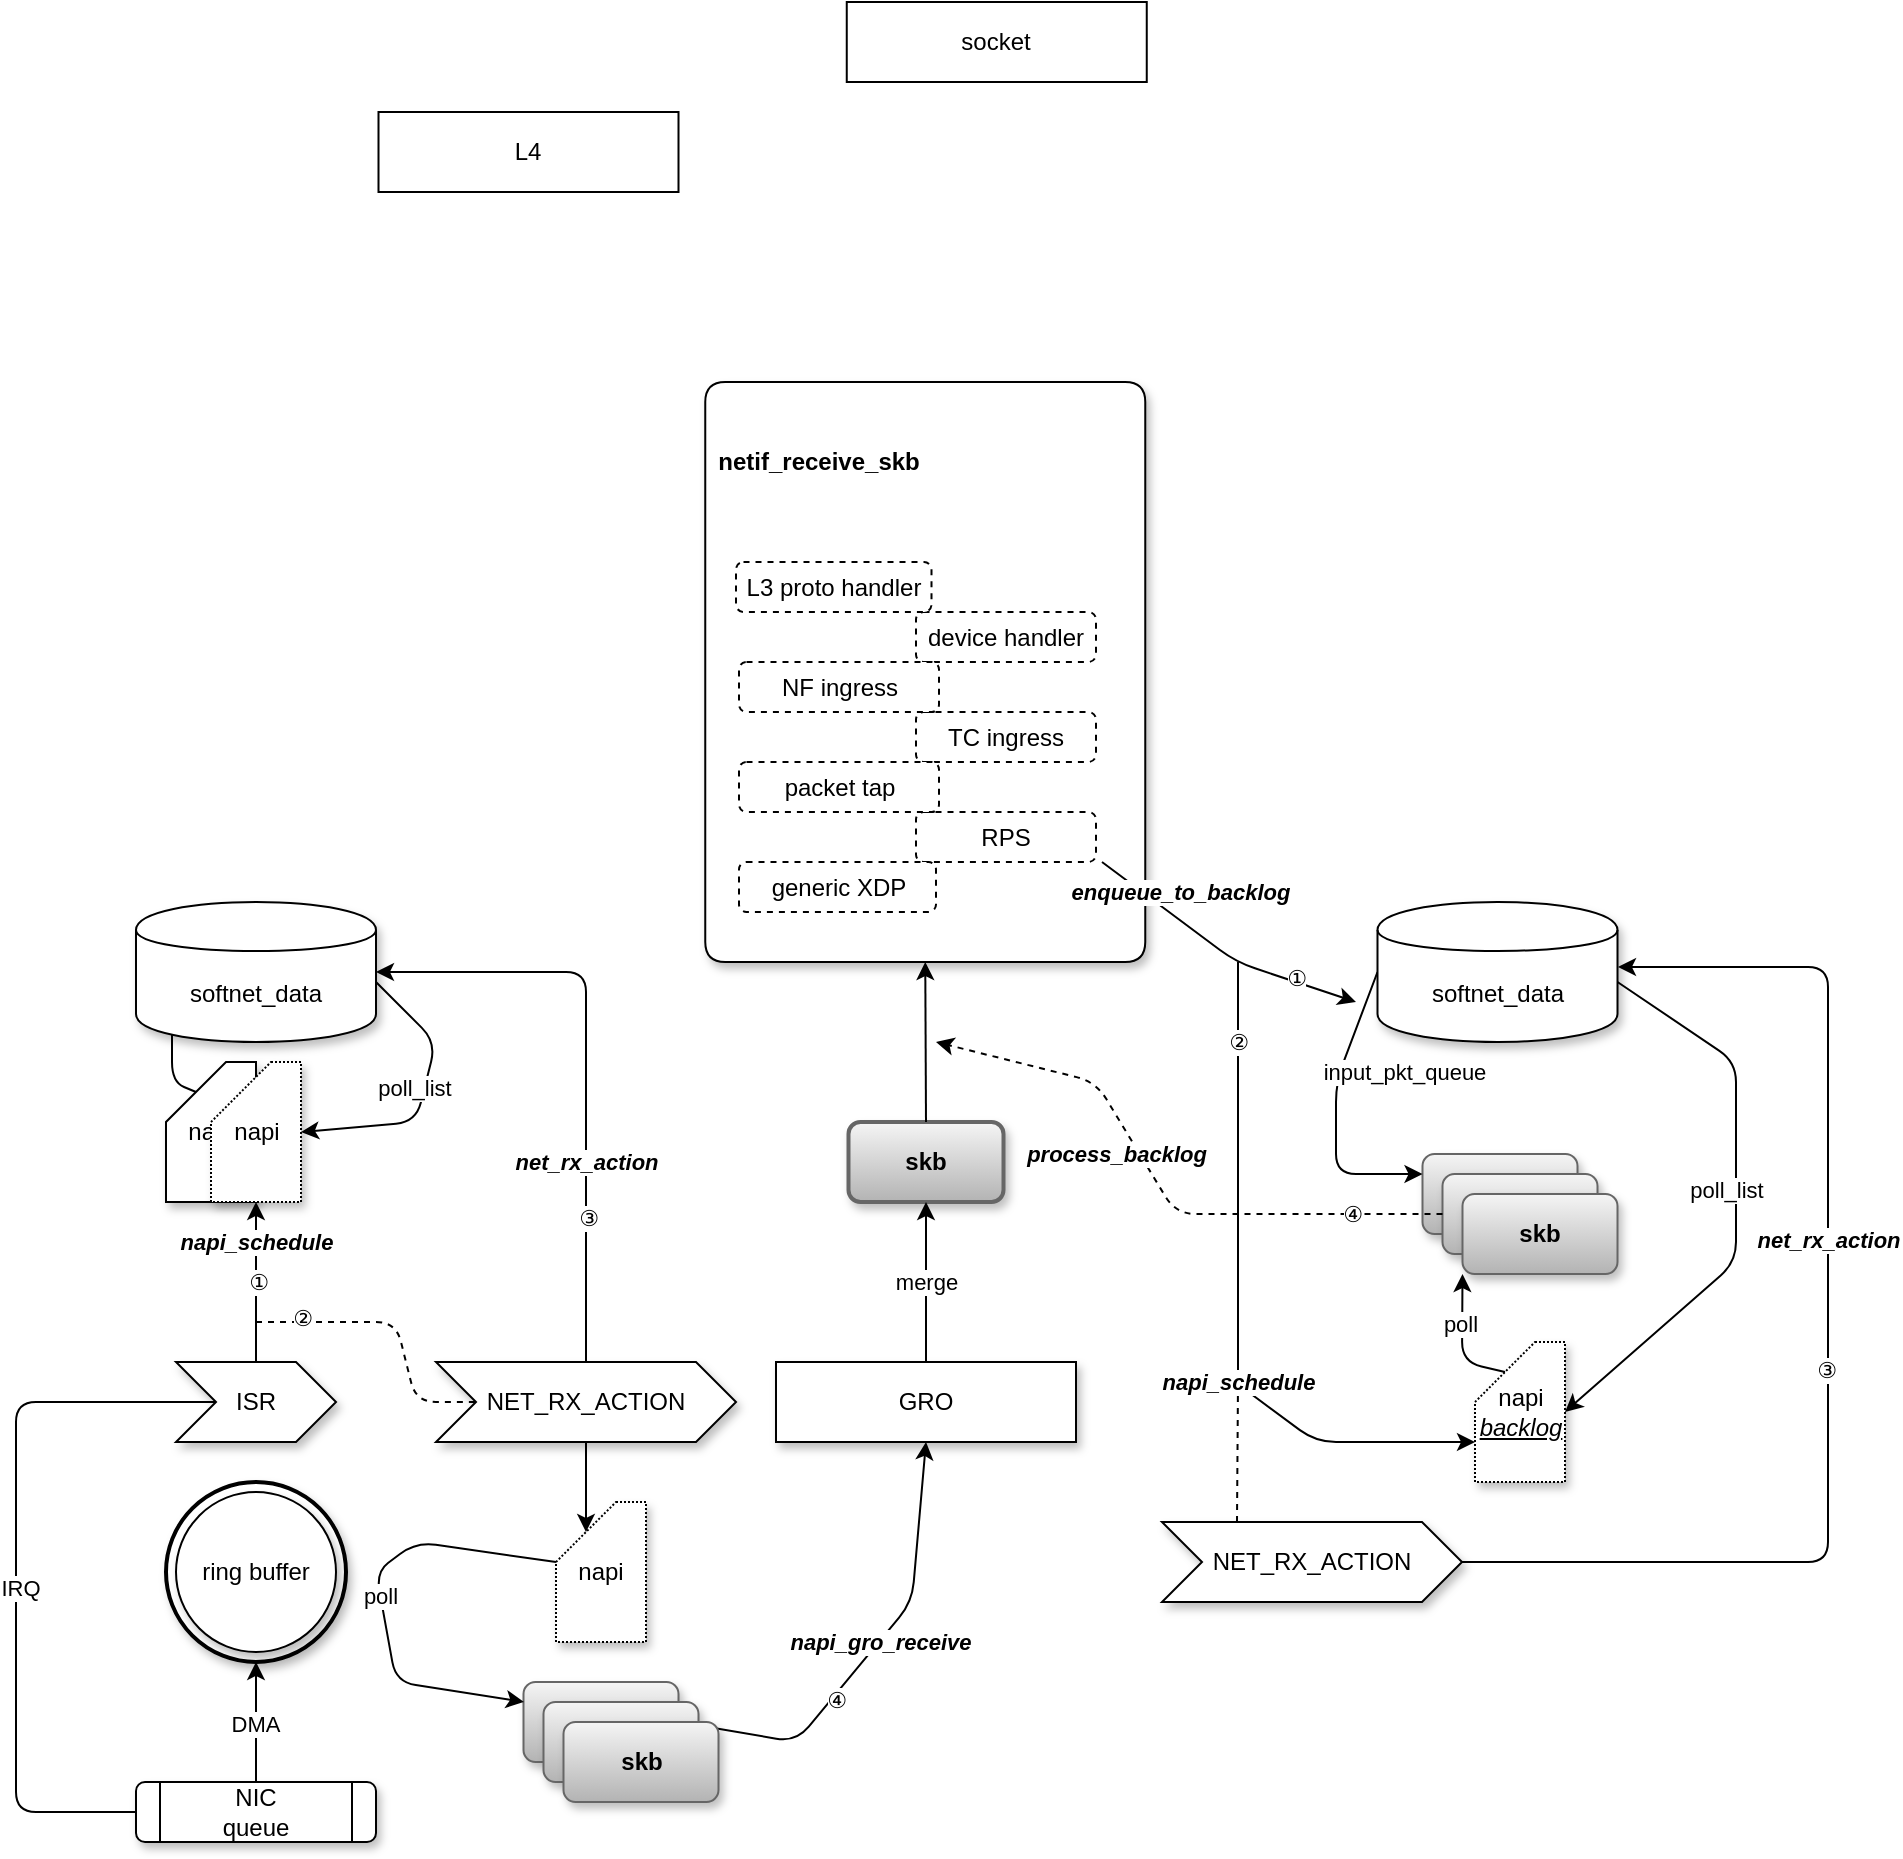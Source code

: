 <mxfile version="13.1.11" type="github">
  <diagram id="QSgkhsJ8-CCZ3Fh4raby" name="第 1 页">
    <mxGraphModel dx="1351" dy="844" grid="1" gridSize="10" guides="1" tooltips="1" connect="1" arrows="1" fold="1" page="1" pageScale="1" pageWidth="827" pageHeight="1169" math="0" shadow="0">
      <root>
        <mxCell id="0" />
        <mxCell id="1" parent="0" />
        <mxCell id="DjlL4Gagi0AbFThIr3c9-64" value="" style="ellipse;whiteSpace=wrap;html=1;aspect=fixed;shadow=1;glass=0;comic=1;strokeWidth=2;gradientColor=#ffffff;" parent="1" vertex="1">
          <mxGeometry x="245" y="820" width="90" height="90" as="geometry" />
        </mxCell>
        <mxCell id="DjlL4Gagi0AbFThIr3c9-20" value="" style="edgeStyle=orthogonalEdgeStyle;rounded=0;orthogonalLoop=1;jettySize=auto;html=1;" parent="1" source="DjlL4Gagi0AbFThIr3c9-1" edge="1">
          <mxGeometry relative="1" as="geometry">
            <mxPoint x="290" y="910" as="targetPoint" />
          </mxGeometry>
        </mxCell>
        <mxCell id="DjlL4Gagi0AbFThIr3c9-21" value="DMA&amp;nbsp;" style="edgeLabel;html=1;align=center;verticalAlign=middle;resizable=0;points=[];" parent="DjlL4Gagi0AbFThIr3c9-20" vertex="1" connectable="0">
          <mxGeometry x="-0.04" y="-1" relative="1" as="geometry">
            <mxPoint as="offset" />
          </mxGeometry>
        </mxCell>
        <mxCell id="DjlL4Gagi0AbFThIr3c9-1" value="NIC&lt;br&gt;queue" style="shape=process;whiteSpace=wrap;html=1;backgroundOutline=1;rotation=0;shadow=1;rounded=1;glass=0;" parent="1" vertex="1">
          <mxGeometry x="230" y="970" width="120" height="30" as="geometry" />
        </mxCell>
        <mxCell id="DjlL4Gagi0AbFThIr3c9-2" value="ring buffer" style="ellipse;whiteSpace=wrap;html=1;aspect=fixed;shadow=1;" parent="1" vertex="1">
          <mxGeometry x="250" y="825" width="80" height="80" as="geometry" />
        </mxCell>
        <mxCell id="DjlL4Gagi0AbFThIr3c9-5" value="ISR" style="shape=step;perimeter=stepPerimeter;whiteSpace=wrap;html=1;fixedSize=1;shadow=1;" parent="1" vertex="1">
          <mxGeometry x="250" y="760" width="80" height="40" as="geometry" />
        </mxCell>
        <mxCell id="DjlL4Gagi0AbFThIr3c9-26" value="" style="edgeStyle=orthogonalEdgeStyle;rounded=0;orthogonalLoop=1;jettySize=auto;html=1;entryX=0.5;entryY=1;entryDx=0;entryDy=0;entryPerimeter=0;" parent="1" source="DjlL4Gagi0AbFThIr3c9-5" target="DjlL4Gagi0AbFThIr3c9-46" edge="1">
          <mxGeometry relative="1" as="geometry">
            <Array as="points">
              <mxPoint x="290" y="700" />
              <mxPoint x="290" y="700" />
            </Array>
          </mxGeometry>
        </mxCell>
        <mxCell id="DjlL4Gagi0AbFThIr3c9-27" value="&lt;b&gt;&lt;i&gt;napi_schedule&lt;/i&gt;&lt;/b&gt;" style="edgeLabel;html=1;align=center;verticalAlign=middle;resizable=0;points=[];" parent="DjlL4Gagi0AbFThIr3c9-26" vertex="1" connectable="0">
          <mxGeometry y="1" relative="1" as="geometry">
            <mxPoint x="1" y="-20" as="offset" />
          </mxGeometry>
        </mxCell>
        <mxCell id="jYkc-1DQ9nDgup6ayknT-70" value="①" style="edgeLabel;html=1;align=center;verticalAlign=middle;resizable=0;points=[];" vertex="1" connectable="0" parent="DjlL4Gagi0AbFThIr3c9-26">
          <mxGeometry x="0.5" y="-39" relative="1" as="geometry">
            <mxPoint x="-38" y="20" as="offset" />
          </mxGeometry>
        </mxCell>
        <mxCell id="DjlL4Gagi0AbFThIr3c9-10" value="napi" style="shape=card;whiteSpace=wrap;html=1;align=center;gradientColor=none;shadow=1;rounded=0;comic=0;" parent="1" vertex="1">
          <mxGeometry x="245" y="610" width="45" height="70" as="geometry" />
        </mxCell>
        <mxCell id="DjlL4Gagi0AbFThIr3c9-17" value="&lt;span&gt;softnet_data&lt;/span&gt;" style="shape=cylinder;whiteSpace=wrap;html=1;boundedLbl=1;backgroundOutline=1;shadow=1;" parent="1" vertex="1">
          <mxGeometry x="230" y="530" width="120" height="70" as="geometry" />
        </mxCell>
        <mxCell id="DjlL4Gagi0AbFThIr3c9-24" value="" style="endArrow=none;html=1;exitX=0;exitY=0.5;exitDx=0;exitDy=0;" parent="1" source="DjlL4Gagi0AbFThIr3c9-1" edge="1">
          <mxGeometry width="50" height="50" relative="1" as="geometry">
            <mxPoint x="420" y="930" as="sourcePoint" />
            <mxPoint x="270" y="780" as="targetPoint" />
            <Array as="points">
              <mxPoint x="170" y="985" />
              <mxPoint x="170" y="780" />
            </Array>
          </mxGeometry>
        </mxCell>
        <mxCell id="DjlL4Gagi0AbFThIr3c9-25" value="IRQ" style="edgeLabel;html=1;align=center;verticalAlign=middle;resizable=0;points=[];" parent="DjlL4Gagi0AbFThIr3c9-24" vertex="1" connectable="0">
          <mxGeometry x="-0.058" y="-2" relative="1" as="geometry">
            <mxPoint as="offset" />
          </mxGeometry>
        </mxCell>
        <mxCell id="DjlL4Gagi0AbFThIr3c9-28" value="NET_RX_ACTION" style="shape=step;perimeter=stepPerimeter;whiteSpace=wrap;html=1;fixedSize=1;shadow=1;" parent="1" vertex="1">
          <mxGeometry x="380" y="760" width="150" height="40" as="geometry" />
        </mxCell>
        <mxCell id="DjlL4Gagi0AbFThIr3c9-52" value="GRO" style="shape=step;perimeter=stepPerimeter;whiteSpace=wrap;html=1;fixedSize=1;size=-10;shadow=1;" parent="1" vertex="1">
          <mxGeometry x="550" y="760" width="150" height="40" as="geometry" />
        </mxCell>
        <mxCell id="DjlL4Gagi0AbFThIr3c9-30" value="" style="endArrow=none;html=1;dashed=1;startArrow=none;startFill=0;" parent="1" edge="1">
          <mxGeometry width="50" height="50" relative="1" as="geometry">
            <mxPoint x="290" y="740" as="sourcePoint" />
            <mxPoint x="400" y="780" as="targetPoint" />
            <Array as="points">
              <mxPoint x="360" y="740" />
              <mxPoint x="370" y="780" />
            </Array>
          </mxGeometry>
        </mxCell>
        <mxCell id="jYkc-1DQ9nDgup6ayknT-71" value="②" style="edgeLabel;html=1;align=center;verticalAlign=middle;resizable=0;points=[];" vertex="1" connectable="0" parent="DjlL4Gagi0AbFThIr3c9-30">
          <mxGeometry x="-0.229" y="2" relative="1" as="geometry">
            <mxPoint x="-31.5" as="offset" />
          </mxGeometry>
        </mxCell>
        <mxCell id="DjlL4Gagi0AbFThIr3c9-32" value="" style="endArrow=classic;html=1;exitX=0.5;exitY=0;exitDx=0;exitDy=0;entryX=1;entryY=0.5;entryDx=0;entryDy=0;" parent="1" source="DjlL4Gagi0AbFThIr3c9-28" target="DjlL4Gagi0AbFThIr3c9-17" edge="1">
          <mxGeometry width="50" height="50" relative="1" as="geometry">
            <mxPoint x="330" y="880" as="sourcePoint" />
            <mxPoint x="380" y="830" as="targetPoint" />
            <Array as="points">
              <mxPoint x="455" y="565" />
            </Array>
          </mxGeometry>
        </mxCell>
        <mxCell id="DjlL4Gagi0AbFThIr3c9-33" value="&lt;b&gt;&lt;i&gt;net_rx_action&lt;/i&gt;&lt;/b&gt;" style="edgeLabel;html=1;align=center;verticalAlign=middle;resizable=0;points=[];" parent="DjlL4Gagi0AbFThIr3c9-32" vertex="1" connectable="0">
          <mxGeometry x="0.033" relative="1" as="geometry">
            <mxPoint y="55" as="offset" />
          </mxGeometry>
        </mxCell>
        <mxCell id="jYkc-1DQ9nDgup6ayknT-73" value="③" style="edgeLabel;html=1;align=center;verticalAlign=middle;resizable=0;points=[];" vertex="1" connectable="0" parent="DjlL4Gagi0AbFThIr3c9-32">
          <mxGeometry x="-0.52" y="-1" relative="1" as="geometry">
            <mxPoint as="offset" />
          </mxGeometry>
        </mxCell>
        <mxCell id="DjlL4Gagi0AbFThIr3c9-35" value="napi" style="shape=card;whiteSpace=wrap;html=1;align=center;dashed=1;dashPattern=1 1;gradientColor=none;shadow=1;rounded=0;comic=0;" parent="1" vertex="1">
          <mxGeometry x="440" y="830" width="45" height="70" as="geometry" />
        </mxCell>
        <mxCell id="DjlL4Gagi0AbFThIr3c9-36" value="" style="endArrow=classic;html=1;entryX=0;entryY=0;entryDx=15;entryDy=15;entryPerimeter=0;exitX=0.5;exitY=1;exitDx=0;exitDy=0;" parent="1" source="DjlL4Gagi0AbFThIr3c9-28" target="DjlL4Gagi0AbFThIr3c9-35" edge="1">
          <mxGeometry width="50" height="50" relative="1" as="geometry">
            <mxPoint x="360" y="850" as="sourcePoint" />
            <mxPoint x="410" y="800" as="targetPoint" />
          </mxGeometry>
        </mxCell>
        <mxCell id="DjlL4Gagi0AbFThIr3c9-42" value="skb" style="rounded=1;whiteSpace=wrap;html=1;shadow=1;fontStyle=1;glass=0;comic=0;fillColor=#f5f5f5;strokeColor=#666666;gradientColor=#b3b3b3;" parent="1" vertex="1">
          <mxGeometry x="423.75" y="920" width="77.5" height="40" as="geometry" />
        </mxCell>
        <mxCell id="DjlL4Gagi0AbFThIr3c9-44" value="poll" style="endArrow=classic;html=1;exitX=0;exitY=0;exitDx=0;exitDy=30;exitPerimeter=0;" parent="1" source="DjlL4Gagi0AbFThIr3c9-35" edge="1">
          <mxGeometry width="50" height="50" relative="1" as="geometry">
            <mxPoint x="350" y="950" as="sourcePoint" />
            <mxPoint x="424" y="930" as="targetPoint" />
            <Array as="points">
              <mxPoint x="370" y="850" />
              <mxPoint x="350" y="865" />
              <mxPoint x="360" y="920" />
            </Array>
          </mxGeometry>
        </mxCell>
        <mxCell id="DjlL4Gagi0AbFThIr3c9-46" value="napi" style="shape=card;whiteSpace=wrap;html=1;align=center;dashed=1;dashPattern=1 1;gradientColor=none;shadow=1;rounded=0;comic=0;" parent="1" vertex="1">
          <mxGeometry x="267.5" y="610" width="45" height="70" as="geometry" />
        </mxCell>
        <mxCell id="DjlL4Gagi0AbFThIr3c9-49" value="" style="endArrow=none;html=1;entryX=0;entryY=0;entryDx=15;entryDy=15;entryPerimeter=0;exitX=0.15;exitY=0.95;exitDx=0;exitDy=0;exitPerimeter=0;" parent="1" source="DjlL4Gagi0AbFThIr3c9-17" target="DjlL4Gagi0AbFThIr3c9-10" edge="1">
          <mxGeometry width="50" height="50" relative="1" as="geometry">
            <mxPoint x="350" y="870" as="sourcePoint" />
            <mxPoint x="400" y="820" as="targetPoint" />
            <Array as="points">
              <mxPoint x="248" y="620" />
            </Array>
          </mxGeometry>
        </mxCell>
        <mxCell id="DjlL4Gagi0AbFThIr3c9-55" value="" style="endArrow=classic;html=1;exitX=1;exitY=0.5;exitDx=0;exitDy=0;entryX=0.5;entryY=1;entryDx=0;entryDy=0;" parent="1" source="DjlL4Gagi0AbFThIr3c9-42" target="DjlL4Gagi0AbFThIr3c9-52" edge="1">
          <mxGeometry width="50" height="50" relative="1" as="geometry">
            <mxPoint x="490" y="850" as="sourcePoint" />
            <mxPoint x="540" y="800" as="targetPoint" />
            <Array as="points">
              <mxPoint x="560" y="950" />
              <mxPoint x="618" y="880" />
            </Array>
          </mxGeometry>
        </mxCell>
        <mxCell id="DjlL4Gagi0AbFThIr3c9-56" value="&lt;b&gt;&lt;i&gt;napi_gro_receive&lt;/i&gt;&lt;/b&gt;" style="edgeLabel;html=1;align=center;verticalAlign=middle;resizable=0;points=[];" parent="DjlL4Gagi0AbFThIr3c9-55" vertex="1" connectable="0">
          <mxGeometry x="0.09" y="-1" relative="1" as="geometry">
            <mxPoint x="-1" as="offset" />
          </mxGeometry>
        </mxCell>
        <mxCell id="jYkc-1DQ9nDgup6ayknT-74" value="④" style="edgeLabel;html=1;align=center;verticalAlign=middle;resizable=0;points=[];" vertex="1" connectable="0" parent="DjlL4Gagi0AbFThIr3c9-55">
          <mxGeometry x="-0.233" y="-2" relative="1" as="geometry">
            <mxPoint as="offset" />
          </mxGeometry>
        </mxCell>
        <mxCell id="DjlL4Gagi0AbFThIr3c9-58" value="" style="endArrow=classic;html=1;entryX=1;entryY=0.5;entryDx=0;entryDy=0;entryPerimeter=0;" parent="1" target="DjlL4Gagi0AbFThIr3c9-46" edge="1">
          <mxGeometry width="50" height="50" relative="1" as="geometry">
            <mxPoint x="350" y="570" as="sourcePoint" />
            <mxPoint x="480" y="850" as="targetPoint" />
            <Array as="points">
              <mxPoint x="380" y="600" />
              <mxPoint x="370" y="640" />
            </Array>
          </mxGeometry>
        </mxCell>
        <mxCell id="DjlL4Gagi0AbFThIr3c9-65" value="poll_list" style="edgeLabel;html=1;align=center;verticalAlign=middle;resizable=0;points=[];" parent="DjlL4Gagi0AbFThIr3c9-58" vertex="1" connectable="0">
          <mxGeometry x="-0.05" y="-5" relative="1" as="geometry">
            <mxPoint as="offset" />
          </mxGeometry>
        </mxCell>
        <mxCell id="DjlL4Gagi0AbFThIr3c9-59" value="skb" style="rounded=1;whiteSpace=wrap;html=1;shadow=1;fontStyle=1;glass=0;comic=0;fillColor=#f5f5f5;strokeColor=#666666;gradientColor=#b3b3b3;" parent="1" vertex="1">
          <mxGeometry x="433.75" y="930" width="77.5" height="40" as="geometry" />
        </mxCell>
        <mxCell id="DjlL4Gagi0AbFThIr3c9-61" value="skb" style="rounded=1;whiteSpace=wrap;html=1;shadow=1;fontStyle=1;glass=0;comic=0;fillColor=#f5f5f5;strokeColor=#666666;gradientColor=#b3b3b3;" parent="1" vertex="1">
          <mxGeometry x="443.75" y="940" width="77.5" height="40" as="geometry" />
        </mxCell>
        <mxCell id="DjlL4Gagi0AbFThIr3c9-62" value="&lt;b&gt;skb&lt;/b&gt;" style="rounded=1;whiteSpace=wrap;html=1;shadow=1;glass=0;strokeWidth=2;comic=0;fillColor=#f5f5f5;strokeColor=#666666;gradientColor=#b3b3b3;" parent="1" vertex="1">
          <mxGeometry x="586.25" y="640" width="77.5" height="40" as="geometry" />
        </mxCell>
        <mxCell id="DjlL4Gagi0AbFThIr3c9-63" value="merge" style="endArrow=classic;html=1;entryX=0.5;entryY=1;entryDx=0;entryDy=0;exitX=0.5;exitY=0;exitDx=0;exitDy=0;" parent="1" source="DjlL4Gagi0AbFThIr3c9-52" target="DjlL4Gagi0AbFThIr3c9-62" edge="1">
          <mxGeometry width="50" height="50" relative="1" as="geometry">
            <mxPoint x="520" y="1010" as="sourcePoint" />
            <mxPoint x="570" y="960" as="targetPoint" />
            <Array as="points">
              <mxPoint x="625" y="750" />
            </Array>
          </mxGeometry>
        </mxCell>
        <mxCell id="DjlL4Gagi0AbFThIr3c9-70" value="" style="endArrow=classic;html=1;entryX=0.5;entryY=1;entryDx=0;entryDy=0;exitX=0.5;exitY=0;exitDx=0;exitDy=0;" parent="1" source="DjlL4Gagi0AbFThIr3c9-62" target="NEUN2svOgOYwnKvYQtpy-1" edge="1">
          <mxGeometry width="50" height="50" relative="1" as="geometry">
            <mxPoint x="530" y="630" as="sourcePoint" />
            <mxPoint x="625" y="490" as="targetPoint" />
          </mxGeometry>
        </mxCell>
        <mxCell id="DjlL4Gagi0AbFThIr3c9-72" value="L4" style="shape=step;perimeter=stepPerimeter;whiteSpace=wrap;html=1;fixedSize=1;size=-10;" parent="1" vertex="1">
          <mxGeometry x="351.25" y="135" width="150" height="40" as="geometry" />
        </mxCell>
        <mxCell id="DjlL4Gagi0AbFThIr3c9-73" value="socket" style="shape=step;perimeter=stepPerimeter;whiteSpace=wrap;html=1;fixedSize=1;size=-10;" parent="1" vertex="1">
          <mxGeometry x="585.38" y="80" width="150" height="40" as="geometry" />
        </mxCell>
        <mxCell id="NEUN2svOgOYwnKvYQtpy-1" value="" style="shape=step;perimeter=stepPerimeter;whiteSpace=wrap;html=1;fixedSize=1;size=-10;shadow=1;rounded=1;" parent="1" vertex="1">
          <mxGeometry x="514.63" y="270" width="220" height="290" as="geometry" />
        </mxCell>
        <mxCell id="jYkc-1DQ9nDgup6ayknT-2" value="&lt;span&gt;&lt;b&gt;netif_receive_skb&lt;/b&gt;&lt;/span&gt;" style="text;html=1;align=center;verticalAlign=middle;resizable=0;points=[];autosize=1;" vertex="1" parent="1">
          <mxGeometry x="511.25" y="300" width="120" height="20" as="geometry" />
        </mxCell>
        <mxCell id="jYkc-1DQ9nDgup6ayknT-5" value="" style="group" vertex="1" connectable="0" parent="1">
          <mxGeometry x="620" y="385" width="123" height="125" as="geometry" />
        </mxCell>
        <mxCell id="NEUN2svOgOYwnKvYQtpy-3" value="RPS" style="rounded=1;whiteSpace=wrap;html=1;align=center;fontStyle=0;dashed=1;" parent="jYkc-1DQ9nDgup6ayknT-5" vertex="1">
          <mxGeometry y="100" width="90" height="25" as="geometry" />
        </mxCell>
        <mxCell id="NEUN2svOgOYwnKvYQtpy-7" value="TC ingress" style="rounded=1;whiteSpace=wrap;html=1;align=center;fontStyle=0;dashed=1;" parent="jYkc-1DQ9nDgup6ayknT-5" vertex="1">
          <mxGeometry y="50" width="90" height="25" as="geometry" />
        </mxCell>
        <mxCell id="NEUN2svOgOYwnKvYQtpy-8" value="device handler" style="rounded=1;whiteSpace=wrap;html=1;align=center;fontStyle=0;dashed=1;" parent="jYkc-1DQ9nDgup6ayknT-5" vertex="1">
          <mxGeometry width="90" height="25" as="geometry" />
        </mxCell>
        <mxCell id="jYkc-1DQ9nDgup6ayknT-6" value="L3 proto handler" style="rounded=1;whiteSpace=wrap;html=1;align=center;fontStyle=0;dashed=1;" vertex="1" parent="1">
          <mxGeometry x="530" y="360" width="97.75" height="25" as="geometry" />
        </mxCell>
        <mxCell id="NEUN2svOgOYwnKvYQtpy-11" value="NF ingress" style="rounded=1;whiteSpace=wrap;html=1;align=center;fontStyle=0;dashed=1;" parent="1" vertex="1">
          <mxGeometry x="531.5" y="410" width="100" height="25" as="geometry" />
        </mxCell>
        <mxCell id="NEUN2svOgOYwnKvYQtpy-5" value="packet tap" style="rounded=1;whiteSpace=wrap;html=1;align=center;fontStyle=0;dashed=1;" parent="1" vertex="1">
          <mxGeometry x="531.5" y="460" width="100" height="25" as="geometry" />
        </mxCell>
        <mxCell id="jYkc-1DQ9nDgup6ayknT-13" value="generic XDP" style="rounded=1;whiteSpace=wrap;html=1;align=center;fontStyle=0;dashed=1;" vertex="1" parent="1">
          <mxGeometry x="531.5" y="510" width="98.5" height="25" as="geometry" />
        </mxCell>
        <mxCell id="jYkc-1DQ9nDgup6ayknT-26" value="skb" style="rounded=1;whiteSpace=wrap;html=1;shadow=1;fontStyle=1;glass=0;comic=0;fillColor=#f5f5f5;strokeColor=#666666;gradientColor=#b3b3b3;" vertex="1" parent="1">
          <mxGeometry x="873.25" y="656" width="77.5" height="40" as="geometry" />
        </mxCell>
        <mxCell id="jYkc-1DQ9nDgup6ayknT-27" value="skb" style="rounded=1;whiteSpace=wrap;html=1;shadow=1;fontStyle=1;glass=0;comic=0;fillColor=#f5f5f5;strokeColor=#666666;gradientColor=#b3b3b3;" vertex="1" parent="1">
          <mxGeometry x="883.25" y="666" width="77.5" height="40" as="geometry" />
        </mxCell>
        <mxCell id="jYkc-1DQ9nDgup6ayknT-28" value="skb" style="rounded=1;whiteSpace=wrap;html=1;shadow=1;fontStyle=1;glass=0;comic=0;fillColor=#f5f5f5;strokeColor=#666666;gradientColor=#b3b3b3;" vertex="1" parent="1">
          <mxGeometry x="893.25" y="676" width="77.5" height="40" as="geometry" />
        </mxCell>
        <mxCell id="jYkc-1DQ9nDgup6ayknT-29" value="" style="endArrow=classic;html=1;entryX=0;entryY=0.25;entryDx=0;entryDy=0;exitX=0;exitY=0.5;exitDx=0;exitDy=0;" edge="1" parent="1" source="jYkc-1DQ9nDgup6ayknT-32" target="jYkc-1DQ9nDgup6ayknT-26">
          <mxGeometry width="50" height="50" relative="1" as="geometry">
            <mxPoint x="804" y="530" as="sourcePoint" />
            <mxPoint x="945.75" y="861" as="targetPoint" />
            <Array as="points">
              <mxPoint x="830" y="620" />
              <mxPoint x="830" y="666" />
            </Array>
          </mxGeometry>
        </mxCell>
        <mxCell id="jYkc-1DQ9nDgup6ayknT-30" value="input_pkt_queue" style="edgeLabel;html=1;align=center;verticalAlign=middle;resizable=0;points=[];" vertex="1" connectable="0" parent="jYkc-1DQ9nDgup6ayknT-29">
          <mxGeometry x="-0.05" y="-5" relative="1" as="geometry">
            <mxPoint x="38.25" y="-16.94" as="offset" />
          </mxGeometry>
        </mxCell>
        <mxCell id="jYkc-1DQ9nDgup6ayknT-32" value="&lt;span&gt;softnet_data&lt;/span&gt;" style="shape=cylinder;whiteSpace=wrap;html=1;boundedLbl=1;backgroundOutline=1;shadow=1;" vertex="1" parent="1">
          <mxGeometry x="850.75" y="530" width="120" height="70" as="geometry" />
        </mxCell>
        <mxCell id="jYkc-1DQ9nDgup6ayknT-33" value="napi&lt;br&gt;&lt;i&gt;&lt;u&gt;backlog&lt;/u&gt;&lt;/i&gt;" style="shape=card;whiteSpace=wrap;html=1;align=center;dashed=1;dashPattern=1 1;gradientColor=none;shadow=1;rounded=0;comic=0;" vertex="1" parent="1">
          <mxGeometry x="899.5" y="750" width="45" height="70" as="geometry" />
        </mxCell>
        <mxCell id="jYkc-1DQ9nDgup6ayknT-35" value="" style="endArrow=classic;html=1;entryX=1;entryY=0.5;entryDx=0;entryDy=0;entryPerimeter=0;" edge="1" target="jYkc-1DQ9nDgup6ayknT-33" parent="1">
          <mxGeometry width="50" height="50" relative="1" as="geometry">
            <mxPoint x="970.75" y="570" as="sourcePoint" />
            <mxPoint x="1100.75" y="850" as="targetPoint" />
            <Array as="points">
              <mxPoint x="1030" y="610" />
              <mxPoint x="1030" y="710" />
            </Array>
          </mxGeometry>
        </mxCell>
        <mxCell id="jYkc-1DQ9nDgup6ayknT-36" value="poll_list" style="edgeLabel;html=1;align=center;verticalAlign=middle;resizable=0;points=[];" vertex="1" connectable="0" parent="jYkc-1DQ9nDgup6ayknT-35">
          <mxGeometry x="-0.05" y="-5" relative="1" as="geometry">
            <mxPoint as="offset" />
          </mxGeometry>
        </mxCell>
        <mxCell id="jYkc-1DQ9nDgup6ayknT-37" value="NET_RX_ACTION" style="shape=step;perimeter=stepPerimeter;whiteSpace=wrap;html=1;fixedSize=1;shadow=1;" vertex="1" parent="1">
          <mxGeometry x="743" y="840" width="150" height="40" as="geometry" />
        </mxCell>
        <mxCell id="jYkc-1DQ9nDgup6ayknT-39" value="" style="endArrow=classic;html=1;" edge="1" parent="1">
          <mxGeometry width="50" height="50" relative="1" as="geometry">
            <mxPoint x="713" y="510" as="sourcePoint" />
            <mxPoint x="840" y="580" as="targetPoint" />
            <Array as="points">
              <mxPoint x="780" y="560" />
            </Array>
          </mxGeometry>
        </mxCell>
        <mxCell id="jYkc-1DQ9nDgup6ayknT-40" value="&lt;b&gt;&lt;i&gt;enqueue_to_backlog&lt;/i&gt;&lt;/b&gt;" style="edgeLabel;html=1;align=center;verticalAlign=middle;resizable=0;points=[];" vertex="1" connectable="0" parent="jYkc-1DQ9nDgup6ayknT-39">
          <mxGeometry x="-0.05" y="-5" relative="1" as="geometry">
            <mxPoint x="-14.7" y="-31.58" as="offset" />
          </mxGeometry>
        </mxCell>
        <mxCell id="jYkc-1DQ9nDgup6ayknT-43" value="①" style="edgeLabel;html=1;align=center;verticalAlign=middle;resizable=0;points=[];" vertex="1" connectable="0" parent="jYkc-1DQ9nDgup6ayknT-39">
          <mxGeometry x="0.56" y="2" relative="1" as="geometry">
            <mxPoint as="offset" />
          </mxGeometry>
        </mxCell>
        <mxCell id="jYkc-1DQ9nDgup6ayknT-42" value="" style="endArrow=none;html=1;endFill=0;" edge="1" parent="1">
          <mxGeometry width="50" height="50" relative="1" as="geometry">
            <mxPoint x="781" y="560" as="sourcePoint" />
            <mxPoint x="781" y="770" as="targetPoint" />
          </mxGeometry>
        </mxCell>
        <mxCell id="jYkc-1DQ9nDgup6ayknT-44" value="②" style="edgeLabel;html=1;align=center;verticalAlign=middle;resizable=0;points=[];" vertex="1" connectable="0" parent="jYkc-1DQ9nDgup6ayknT-42">
          <mxGeometry x="0.39" y="1" relative="1" as="geometry">
            <mxPoint x="-1.65" y="-106" as="offset" />
          </mxGeometry>
        </mxCell>
        <mxCell id="jYkc-1DQ9nDgup6ayknT-45" value="" style="endArrow=classic;html=1;entryX=1;entryY=0.5;entryDx=0;entryDy=0;" edge="1" parent="1">
          <mxGeometry width="50" height="50" relative="1" as="geometry">
            <mxPoint x="893" y="860" as="sourcePoint" />
            <mxPoint x="971" y="562.5" as="targetPoint" />
            <Array as="points">
              <mxPoint x="1076" y="860" />
              <mxPoint x="1076" y="562.5" />
            </Array>
          </mxGeometry>
        </mxCell>
        <mxCell id="jYkc-1DQ9nDgup6ayknT-46" value="&lt;b&gt;&lt;i&gt;net_rx_action&lt;/i&gt;&lt;/b&gt;" style="edgeLabel;html=1;align=center;verticalAlign=middle;resizable=0;points=[];" vertex="1" connectable="0" parent="jYkc-1DQ9nDgup6ayknT-45">
          <mxGeometry x="0.033" relative="1" as="geometry">
            <mxPoint y="-42" as="offset" />
          </mxGeometry>
        </mxCell>
        <mxCell id="jYkc-1DQ9nDgup6ayknT-68" value="③" style="edgeLabel;html=1;align=center;verticalAlign=middle;resizable=0;points=[];" vertex="1" connectable="0" parent="jYkc-1DQ9nDgup6ayknT-45">
          <mxGeometry x="-0.378" y="96" relative="1" as="geometry">
            <mxPoint as="offset" />
          </mxGeometry>
        </mxCell>
        <mxCell id="jYkc-1DQ9nDgup6ayknT-62" value="" style="endArrow=classic;html=1;exitX=0;exitY=0;exitDx=15;exitDy=15;exitPerimeter=0;entryX=0;entryY=1;entryDx=0;entryDy=0;" edge="1" parent="1" source="jYkc-1DQ9nDgup6ayknT-33" target="jYkc-1DQ9nDgup6ayknT-28">
          <mxGeometry width="50" height="50" relative="1" as="geometry">
            <mxPoint x="700" y="740" as="sourcePoint" />
            <mxPoint x="750" y="690" as="targetPoint" />
            <Array as="points">
              <mxPoint x="893" y="760" />
            </Array>
          </mxGeometry>
        </mxCell>
        <mxCell id="jYkc-1DQ9nDgup6ayknT-67" value="poll" style="edgeLabel;html=1;align=center;verticalAlign=middle;resizable=0;points=[];" vertex="1" connectable="0" parent="jYkc-1DQ9nDgup6ayknT-62">
          <mxGeometry x="0.236" y="1" relative="1" as="geometry">
            <mxPoint as="offset" />
          </mxGeometry>
        </mxCell>
        <mxCell id="jYkc-1DQ9nDgup6ayknT-65" value="" style="endArrow=classic;html=1;exitX=0;exitY=0.5;exitDx=0;exitDy=0;dashed=1;" edge="1" parent="1" source="jYkc-1DQ9nDgup6ayknT-27">
          <mxGeometry width="50" height="50" relative="1" as="geometry">
            <mxPoint x="700" y="720" as="sourcePoint" />
            <mxPoint x="630" y="600" as="targetPoint" />
            <Array as="points">
              <mxPoint x="750" y="686" />
              <mxPoint x="710" y="620" />
            </Array>
          </mxGeometry>
        </mxCell>
        <mxCell id="jYkc-1DQ9nDgup6ayknT-66" value="&lt;b&gt;&lt;i&gt;process_backlog&lt;/i&gt;&lt;/b&gt;" style="edgeLabel;html=1;align=center;verticalAlign=middle;resizable=0;points=[];" vertex="1" connectable="0" parent="jYkc-1DQ9nDgup6ayknT-65">
          <mxGeometry x="0.139" relative="1" as="geometry">
            <mxPoint x="-12.51" y="-1.14" as="offset" />
          </mxGeometry>
        </mxCell>
        <mxCell id="jYkc-1DQ9nDgup6ayknT-69" value="④" style="edgeLabel;html=1;align=center;verticalAlign=middle;resizable=0;points=[];" vertex="1" connectable="0" parent="jYkc-1DQ9nDgup6ayknT-65">
          <mxGeometry x="-0.691" relative="1" as="geometry">
            <mxPoint as="offset" />
          </mxGeometry>
        </mxCell>
        <mxCell id="jYkc-1DQ9nDgup6ayknT-72" value="" style="endArrow=classic;html=1;entryX=0;entryY=0;entryDx=0;entryDy=50;entryPerimeter=0;" edge="1" parent="1" target="jYkc-1DQ9nDgup6ayknT-33">
          <mxGeometry width="50" height="50" relative="1" as="geometry">
            <mxPoint x="779.5" y="770" as="sourcePoint" />
            <mxPoint x="899.5" y="820" as="targetPoint" />
            <Array as="points">
              <mxPoint x="820" y="800" />
            </Array>
          </mxGeometry>
        </mxCell>
        <mxCell id="jYkc-1DQ9nDgup6ayknT-75" value="" style="endArrow=none;html=1;exitX=0.25;exitY=0;exitDx=0;exitDy=0;dashed=1;" edge="1" parent="1" source="jYkc-1DQ9nDgup6ayknT-37">
          <mxGeometry width="50" height="50" relative="1" as="geometry">
            <mxPoint x="630" y="750" as="sourcePoint" />
            <mxPoint x="781" y="770" as="targetPoint" />
          </mxGeometry>
        </mxCell>
        <mxCell id="jYkc-1DQ9nDgup6ayknT-76" value="&lt;b&gt;&lt;i&gt;napi_schedule&lt;/i&gt;&lt;/b&gt;" style="edgeLabel;html=1;align=center;verticalAlign=middle;resizable=0;points=[];" vertex="1" connectable="0" parent="jYkc-1DQ9nDgup6ayknT-75">
          <mxGeometry x="0.629" relative="1" as="geometry">
            <mxPoint y="-13" as="offset" />
          </mxGeometry>
        </mxCell>
      </root>
    </mxGraphModel>
  </diagram>
</mxfile>
